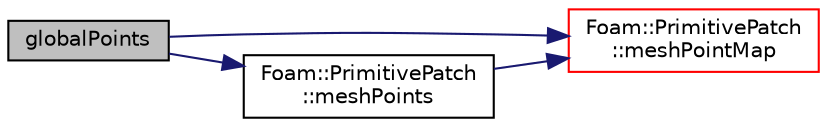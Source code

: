 digraph "globalPoints"
{
  bgcolor="transparent";
  edge [fontname="Helvetica",fontsize="10",labelfontname="Helvetica",labelfontsize="10"];
  node [fontname="Helvetica",fontsize="10",shape=record];
  rankdir="LR";
  Node1 [label="globalPoints",height=0.2,width=0.4,color="black", fillcolor="grey75", style="filled", fontcolor="black"];
  Node1 -> Node2 [color="midnightblue",fontsize="10",style="solid",fontname="Helvetica"];
  Node2 [label="Foam::PrimitivePatch\l::meshPointMap",height=0.2,width=0.4,color="red",URL="$a02021.html#a031f186dcdd6bca2af97413a6e3301aa",tooltip="Mesh point map. Given the global point index find its. "];
  Node1 -> Node3 [color="midnightblue",fontsize="10",style="solid",fontname="Helvetica"];
  Node3 [label="Foam::PrimitivePatch\l::meshPoints",height=0.2,width=0.4,color="black",URL="$a02021.html#ae4935f85c38392518565dd7c666e3caf",tooltip="Return labelList of mesh points in patch. They are constructed. "];
  Node3 -> Node2 [color="midnightblue",fontsize="10",style="solid",fontname="Helvetica"];
}
